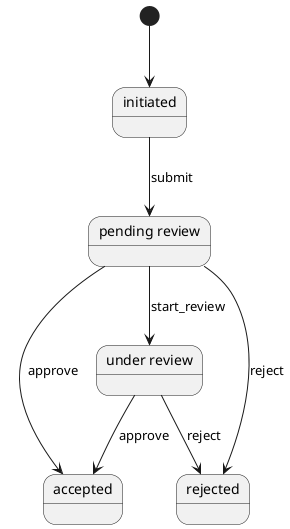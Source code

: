 @startuml
state "initiated" as initiated
state "pending review" as pending_review
state "under review" as under_review
state "accepted" as accepted
state "rejected" as rejected

[*] --> initiated

initiated --> pending_review : submit
pending_review --> under_review : start_review
pending_review --> accepted : approve
pending_review --> rejected : reject
under_review --> accepted : approve
under_review --> rejected : reject
@enduml